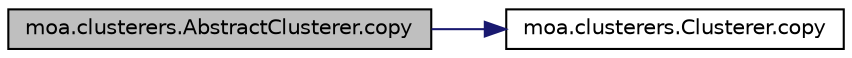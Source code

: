 digraph G
{
  edge [fontname="Helvetica",fontsize="10",labelfontname="Helvetica",labelfontsize="10"];
  node [fontname="Helvetica",fontsize="10",shape=record];
  rankdir=LR;
  Node1 [label="moa.clusterers.AbstractClusterer.copy",height=0.2,width=0.4,color="black", fillcolor="grey75", style="filled" fontcolor="black"];
  Node1 -> Node2 [color="midnightblue",fontsize="10",style="solid",fontname="Helvetica"];
  Node2 [label="moa.clusterers.Clusterer.copy",height=0.2,width=0.4,color="black", fillcolor="white", style="filled",URL="$interfacemoa_1_1clusterers_1_1Clusterer.html#a09a7a3f73d6b96bdd242d8ff072a61bf",tooltip="This method produces a copy of this object."];
}
